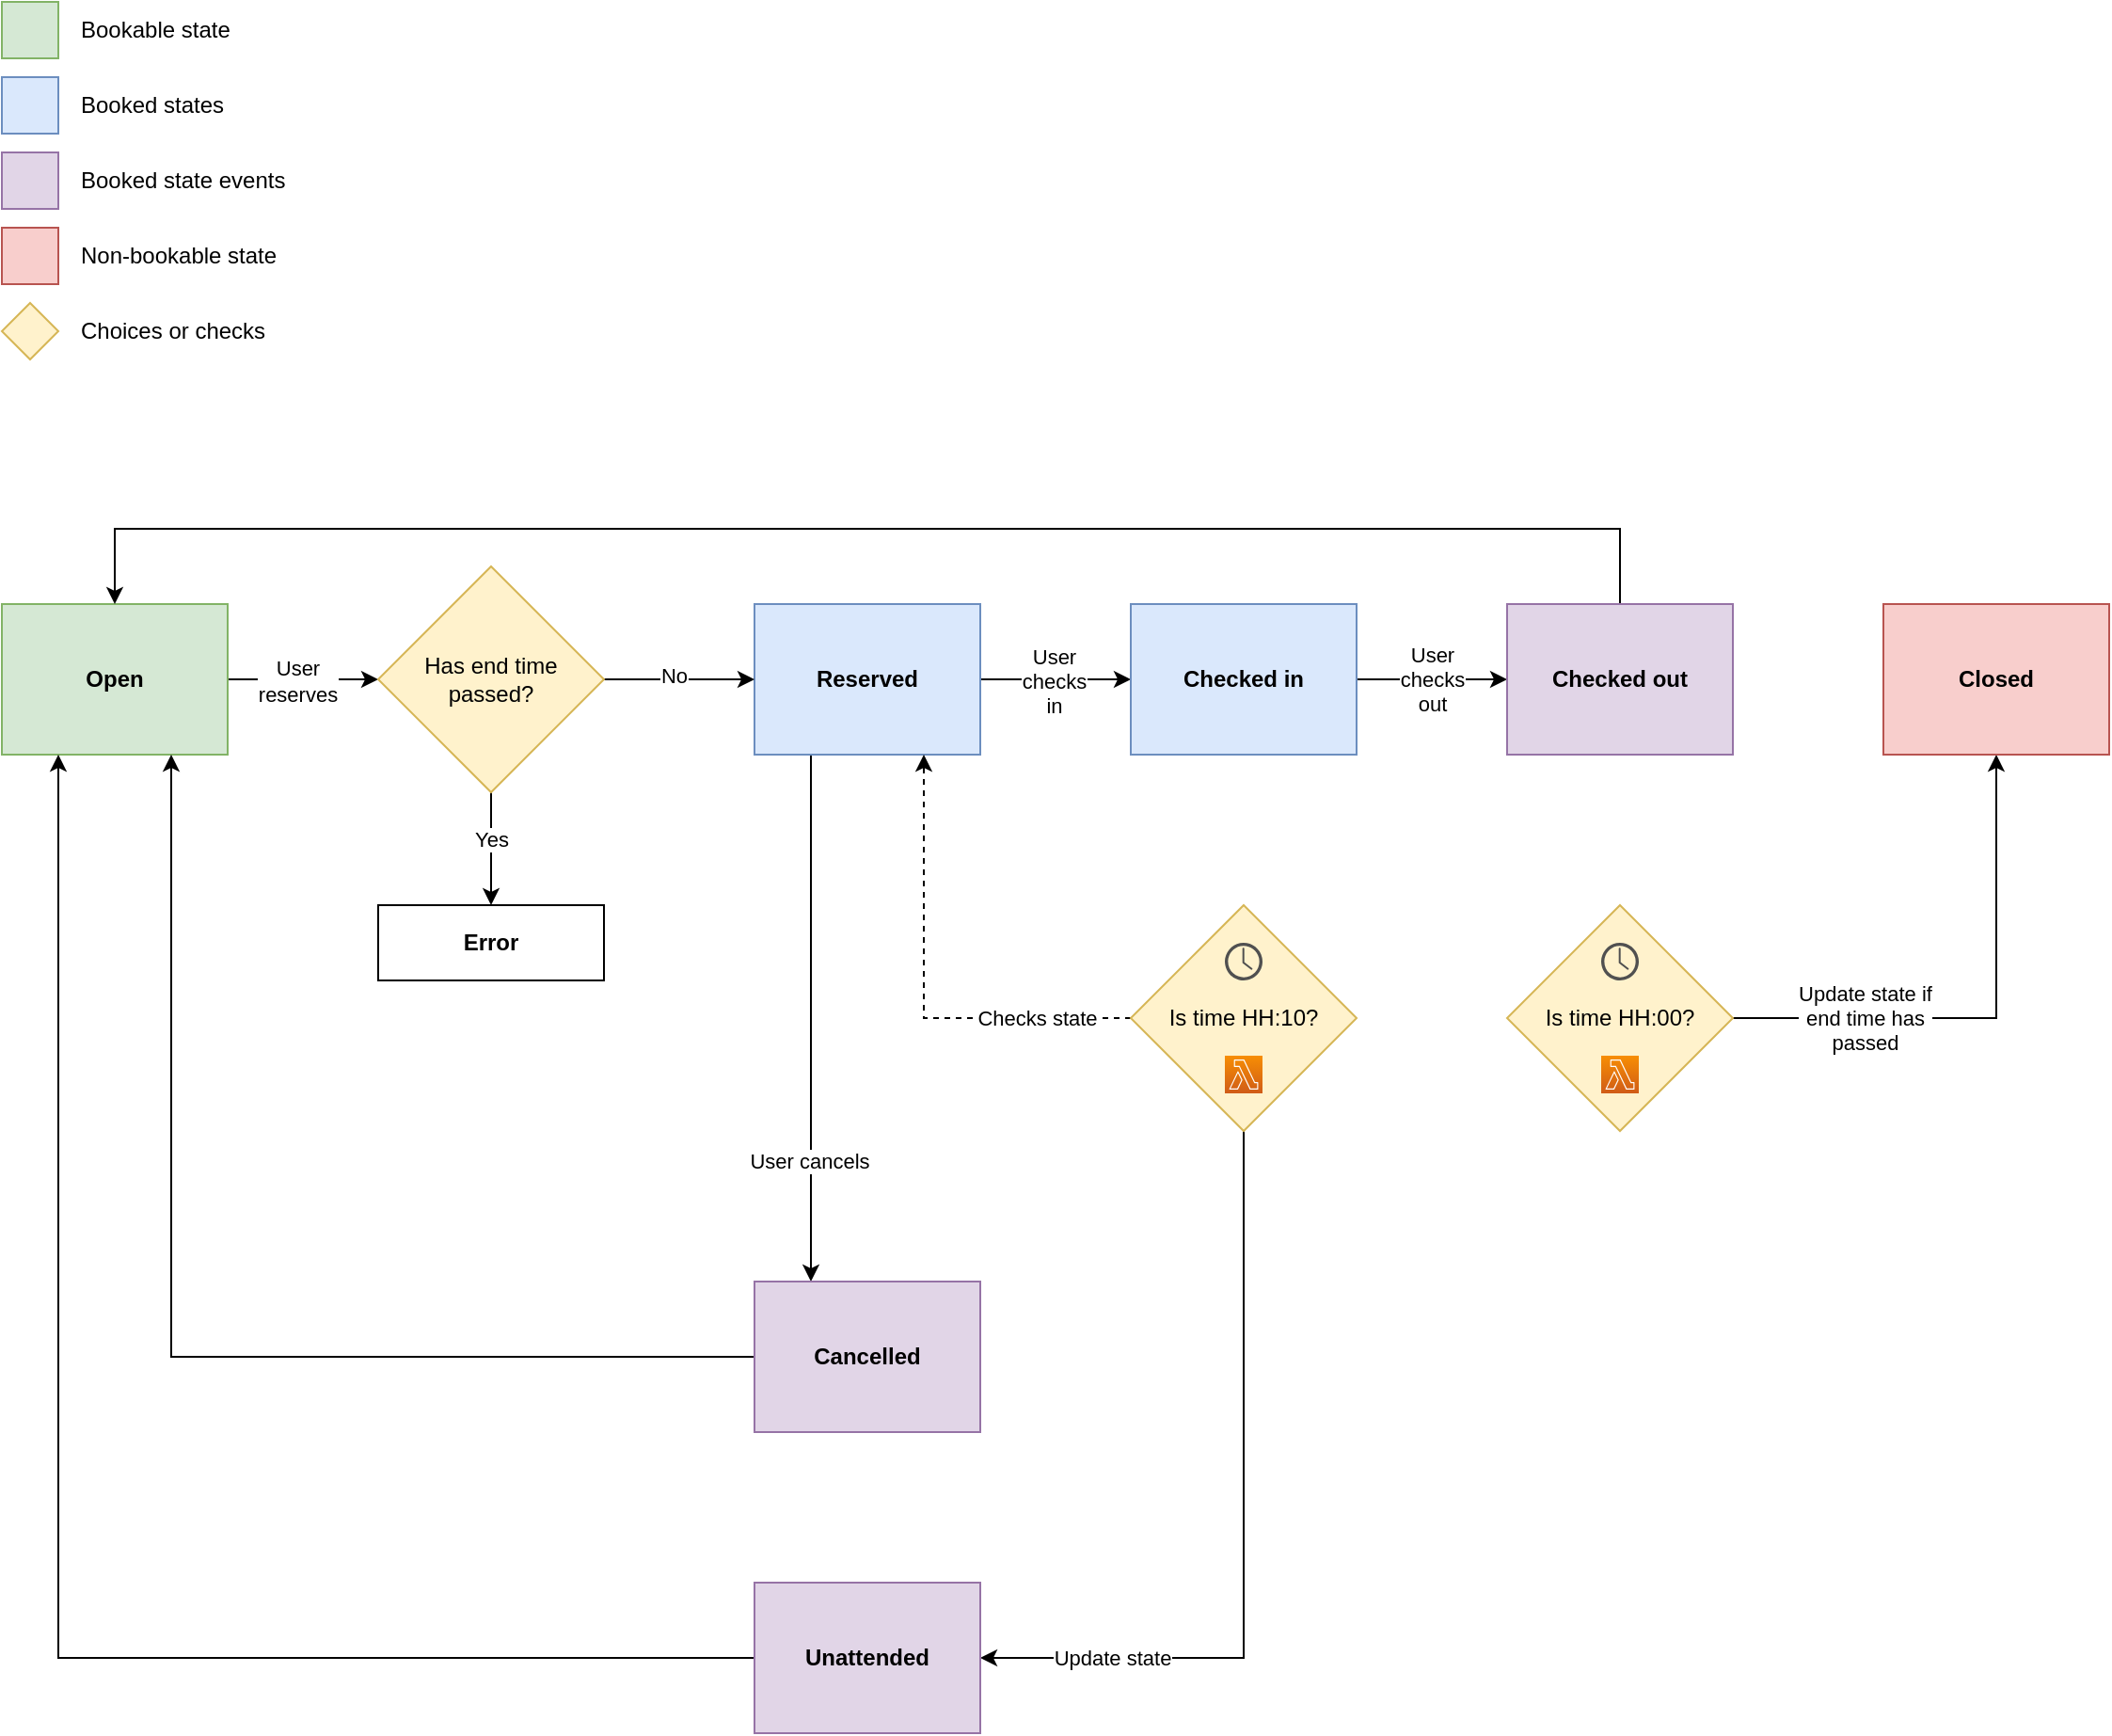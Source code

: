 <mxfile version="16.5.1" type="device"><diagram id="BuRhm-uZ7tv-13Fg10G-" name="Page-1"><mxGraphModel dx="1298" dy="892" grid="1" gridSize="10" guides="1" tooltips="1" connect="1" arrows="1" fold="1" page="1" pageScale="1" pageWidth="827" pageHeight="1169" math="0" shadow="0"><root><mxCell id="0"/><mxCell id="1" parent="0"/><mxCell id="SUcHIQ3tKM9S0CKHczZx-3" style="edgeStyle=orthogonalEdgeStyle;rounded=0;orthogonalLoop=1;jettySize=auto;html=1;entryX=0;entryY=0.5;entryDx=0;entryDy=0;" parent="1" source="SUcHIQ3tKM9S0CKHczZx-1" target="YRIQ3PIrQD-Obagcx800-1" edge="1"><mxGeometry relative="1" as="geometry"/></mxCell><mxCell id="SUcHIQ3tKM9S0CKHczZx-18" value="User&lt;br&gt;reserves" style="edgeLabel;html=1;align=center;verticalAlign=middle;resizable=0;points=[];" parent="SUcHIQ3tKM9S0CKHczZx-3" vertex="1" connectable="0"><mxGeometry x="-0.045" relative="1" as="geometry"><mxPoint x="-94" as="offset"/></mxGeometry></mxCell><mxCell id="YRIQ3PIrQD-Obagcx800-3" value="User&lt;br&gt;reserves" style="edgeLabel;html=1;align=center;verticalAlign=middle;resizable=0;points=[];" parent="SUcHIQ3tKM9S0CKHczZx-3" vertex="1" connectable="0"><mxGeometry x="-0.075" y="-1" relative="1" as="geometry"><mxPoint as="offset"/></mxGeometry></mxCell><mxCell id="SUcHIQ3tKM9S0CKHczZx-1" value="Open" style="rounded=0;whiteSpace=wrap;html=1;fillColor=#d5e8d4;strokeColor=#82b366;fontStyle=1" parent="1" vertex="1"><mxGeometry x="80" y="360" width="120" height="80" as="geometry"/></mxCell><mxCell id="SUcHIQ3tKM9S0CKHczZx-5" style="edgeStyle=orthogonalEdgeStyle;rounded=0;orthogonalLoop=1;jettySize=auto;html=1;" parent="1" source="SUcHIQ3tKM9S0CKHczZx-2" target="SUcHIQ3tKM9S0CKHczZx-4" edge="1"><mxGeometry relative="1" as="geometry"/></mxCell><mxCell id="SUcHIQ3tKM9S0CKHczZx-19" value="User&lt;br&gt;checks&lt;br&gt;in" style="edgeLabel;html=1;align=center;verticalAlign=middle;resizable=0;points=[];" parent="SUcHIQ3tKM9S0CKHczZx-5" vertex="1" connectable="0"><mxGeometry x="-0.023" y="-1" relative="1" as="geometry"><mxPoint as="offset"/></mxGeometry></mxCell><mxCell id="SUcHIQ3tKM9S0CKHczZx-16" style="edgeStyle=orthogonalEdgeStyle;rounded=0;orthogonalLoop=1;jettySize=auto;html=1;exitX=0.25;exitY=1;exitDx=0;exitDy=0;entryX=0.25;entryY=0;entryDx=0;entryDy=0;" parent="1" source="SUcHIQ3tKM9S0CKHczZx-2" target="SUcHIQ3tKM9S0CKHczZx-15" edge="1"><mxGeometry relative="1" as="geometry"/></mxCell><mxCell id="SUcHIQ3tKM9S0CKHczZx-41" value="User cancels" style="edgeLabel;html=1;align=center;verticalAlign=middle;resizable=0;points=[];" parent="SUcHIQ3tKM9S0CKHczZx-16" vertex="1" connectable="0"><mxGeometry x="0.404" y="-1" relative="1" as="geometry"><mxPoint y="19" as="offset"/></mxGeometry></mxCell><mxCell id="SUcHIQ3tKM9S0CKHczZx-2" value="Reserved" style="rounded=0;whiteSpace=wrap;html=1;fillColor=#dae8fc;strokeColor=#6c8ebf;fontStyle=1" parent="1" vertex="1"><mxGeometry x="480" y="360" width="120" height="80" as="geometry"/></mxCell><mxCell id="SUcHIQ3tKM9S0CKHczZx-7" style="edgeStyle=orthogonalEdgeStyle;rounded=0;orthogonalLoop=1;jettySize=auto;html=1;entryX=0;entryY=0.5;entryDx=0;entryDy=0;" parent="1" source="SUcHIQ3tKM9S0CKHczZx-4" target="SUcHIQ3tKM9S0CKHczZx-6" edge="1"><mxGeometry relative="1" as="geometry"/></mxCell><mxCell id="SUcHIQ3tKM9S0CKHczZx-20" value="User&lt;br&gt;checks&lt;br&gt;out" style="edgeLabel;html=1;align=center;verticalAlign=middle;resizable=0;points=[];" parent="SUcHIQ3tKM9S0CKHczZx-7" vertex="1" connectable="0"><mxGeometry relative="1" as="geometry"><mxPoint as="offset"/></mxGeometry></mxCell><mxCell id="SUcHIQ3tKM9S0CKHczZx-4" value="Checked in" style="rounded=0;whiteSpace=wrap;html=1;fillColor=#dae8fc;strokeColor=#6c8ebf;fontStyle=1;" parent="1" vertex="1"><mxGeometry x="680" y="360" width="120" height="80" as="geometry"/></mxCell><mxCell id="SUcHIQ3tKM9S0CKHczZx-10" style="edgeStyle=orthogonalEdgeStyle;rounded=0;orthogonalLoop=1;jettySize=auto;html=1;entryX=0.5;entryY=0;entryDx=0;entryDy=0;" parent="1" source="SUcHIQ3tKM9S0CKHczZx-6" target="SUcHIQ3tKM9S0CKHczZx-1" edge="1"><mxGeometry relative="1" as="geometry"><Array as="points"><mxPoint x="940" y="320"/><mxPoint x="140" y="320"/></Array></mxGeometry></mxCell><mxCell id="SUcHIQ3tKM9S0CKHczZx-6" value="Checked out" style="rounded=0;whiteSpace=wrap;html=1;fillColor=#e1d5e7;strokeColor=#9673a6;fontStyle=1;" parent="1" vertex="1"><mxGeometry x="880" y="360" width="120" height="80" as="geometry"/></mxCell><mxCell id="SUcHIQ3tKM9S0CKHczZx-14" style="edgeStyle=orthogonalEdgeStyle;rounded=0;orthogonalLoop=1;jettySize=auto;html=1;" parent="1" source="SUcHIQ3tKM9S0CKHczZx-11" target="SUcHIQ3tKM9S0CKHczZx-13" edge="1"><mxGeometry relative="1" as="geometry"><Array as="points"><mxPoint x="740" y="920"/></Array></mxGeometry></mxCell><mxCell id="RIsNHCkJYDim3aLThMLC-2" value="Update state" style="edgeLabel;html=1;align=center;verticalAlign=middle;resizable=0;points=[];" parent="SUcHIQ3tKM9S0CKHczZx-14" vertex="1" connectable="0"><mxGeometry x="0.525" relative="1" as="geometry"><mxPoint x="-30" as="offset"/></mxGeometry></mxCell><mxCell id="SUcHIQ3tKM9S0CKHczZx-33" style="edgeStyle=orthogonalEdgeStyle;rounded=0;orthogonalLoop=1;jettySize=auto;html=1;exitX=0;exitY=0.5;exitDx=0;exitDy=0;entryX=0.75;entryY=1;entryDx=0;entryDy=0;dashed=1;" parent="1" source="SUcHIQ3tKM9S0CKHczZx-11" target="SUcHIQ3tKM9S0CKHczZx-2" edge="1"><mxGeometry relative="1" as="geometry"/></mxCell><mxCell id="RIsNHCkJYDim3aLThMLC-1" value="Checks state" style="edgeLabel;html=1;align=center;verticalAlign=middle;resizable=0;points=[];" parent="SUcHIQ3tKM9S0CKHczZx-33" vertex="1" connectable="0"><mxGeometry x="-0.381" y="2" relative="1" as="geometry"><mxPoint x="27" y="-2" as="offset"/></mxGeometry></mxCell><mxCell id="SUcHIQ3tKM9S0CKHczZx-11" value="Is time HH:10?" style="rhombus;whiteSpace=wrap;html=1;fillColor=#fff2cc;strokeColor=#d6b656;" parent="1" vertex="1"><mxGeometry x="680" y="520" width="120" height="120" as="geometry"/></mxCell><mxCell id="SUcHIQ3tKM9S0CKHczZx-17" style="edgeStyle=orthogonalEdgeStyle;rounded=0;orthogonalLoop=1;jettySize=auto;html=1;exitX=1;exitY=0.5;exitDx=0;exitDy=0;entryX=0.25;entryY=1;entryDx=0;entryDy=0;" parent="1" source="SUcHIQ3tKM9S0CKHczZx-13" target="SUcHIQ3tKM9S0CKHczZx-1" edge="1"><mxGeometry relative="1" as="geometry"><Array as="points"><mxPoint x="110" y="920"/></Array></mxGeometry></mxCell><mxCell id="SUcHIQ3tKM9S0CKHczZx-13" value="Unattended" style="rounded=0;whiteSpace=wrap;html=1;fillColor=#e1d5e7;strokeColor=#9673a6;fontStyle=1;" parent="1" vertex="1"><mxGeometry x="480" y="880" width="120" height="80" as="geometry"/></mxCell><mxCell id="SUcHIQ3tKM9S0CKHczZx-26" style="edgeStyle=orthogonalEdgeStyle;rounded=0;orthogonalLoop=1;jettySize=auto;html=1;exitX=0;exitY=0.5;exitDx=0;exitDy=0;entryX=0.75;entryY=1;entryDx=0;entryDy=0;" parent="1" source="SUcHIQ3tKM9S0CKHczZx-15" target="SUcHIQ3tKM9S0CKHczZx-1" edge="1"><mxGeometry relative="1" as="geometry"/></mxCell><mxCell id="SUcHIQ3tKM9S0CKHczZx-15" value="Cancelled" style="rounded=0;whiteSpace=wrap;html=1;fillColor=#e1d5e7;strokeColor=#9673a6;fontStyle=1;" parent="1" vertex="1"><mxGeometry x="480" y="720" width="120" height="80" as="geometry"/></mxCell><mxCell id="SUcHIQ3tKM9S0CKHczZx-23" style="edgeStyle=orthogonalEdgeStyle;rounded=0;orthogonalLoop=1;jettySize=auto;html=1;entryX=0.5;entryY=1;entryDx=0;entryDy=0;" parent="1" source="SUcHIQ3tKM9S0CKHczZx-21" target="SUcHIQ3tKM9S0CKHczZx-29" edge="1"><mxGeometry relative="1" as="geometry"><Array as="points"><mxPoint x="1140" y="580"/></Array></mxGeometry></mxCell><mxCell id="SUcHIQ3tKM9S0CKHczZx-28" value="Update state if&lt;br&gt;end time has&lt;br&gt;passed" style="edgeLabel;html=1;align=center;verticalAlign=middle;resizable=0;points=[];" parent="SUcHIQ3tKM9S0CKHczZx-23" vertex="1" connectable="0"><mxGeometry x="-0.745" y="-2" relative="1" as="geometry"><mxPoint x="34" y="-2" as="offset"/></mxGeometry></mxCell><mxCell id="SUcHIQ3tKM9S0CKHczZx-21" value="Is time HH:00?" style="rhombus;whiteSpace=wrap;html=1;fillColor=#fff2cc;strokeColor=#d6b656;" parent="1" vertex="1"><mxGeometry x="880" y="520" width="120" height="120" as="geometry"/></mxCell><mxCell id="SUcHIQ3tKM9S0CKHczZx-29" value="Closed" style="rounded=0;whiteSpace=wrap;html=1;fillColor=#f8cecc;strokeColor=#b85450;fontStyle=1" parent="1" vertex="1"><mxGeometry x="1080" y="360" width="120" height="80" as="geometry"/></mxCell><mxCell id="SUcHIQ3tKM9S0CKHczZx-36" value="" style="sketch=0;pointerEvents=1;shadow=0;dashed=0;html=1;strokeColor=none;fillColor=#505050;labelPosition=center;verticalLabelPosition=bottom;verticalAlign=top;outlineConnect=0;align=center;shape=mxgraph.office.concepts.clock;" parent="1" vertex="1"><mxGeometry x="930" y="540" width="20" height="20" as="geometry"/></mxCell><mxCell id="SUcHIQ3tKM9S0CKHczZx-37" value="" style="sketch=0;pointerEvents=1;shadow=0;dashed=0;html=1;strokeColor=none;fillColor=#505050;labelPosition=center;verticalLabelPosition=bottom;verticalAlign=top;outlineConnect=0;align=center;shape=mxgraph.office.concepts.clock;" parent="1" vertex="1"><mxGeometry x="730" y="540" width="20" height="20" as="geometry"/></mxCell><mxCell id="SUcHIQ3tKM9S0CKHczZx-38" value="" style="sketch=0;points=[[0,0,0],[0.25,0,0],[0.5,0,0],[0.75,0,0],[1,0,0],[0,1,0],[0.25,1,0],[0.5,1,0],[0.75,1,0],[1,1,0],[0,0.25,0],[0,0.5,0],[0,0.75,0],[1,0.25,0],[1,0.5,0],[1,0.75,0]];outlineConnect=0;fontColor=#232F3E;gradientColor=#F78E04;gradientDirection=north;fillColor=#D05C17;strokeColor=#ffffff;dashed=0;verticalLabelPosition=bottom;verticalAlign=top;align=center;html=1;fontSize=12;fontStyle=0;aspect=fixed;shape=mxgraph.aws4.resourceIcon;resIcon=mxgraph.aws4.lambda;" parent="1" vertex="1"><mxGeometry x="930" y="600" width="20" height="20" as="geometry"/></mxCell><mxCell id="SUcHIQ3tKM9S0CKHczZx-39" value="" style="sketch=0;points=[[0,0,0],[0.25,0,0],[0.5,0,0],[0.75,0,0],[1,0,0],[0,1,0],[0.25,1,0],[0.5,1,0],[0.75,1,0],[1,1,0],[0,0.25,0],[0,0.5,0],[0,0.75,0],[1,0.25,0],[1,0.5,0],[1,0.75,0]];outlineConnect=0;fontColor=#232F3E;gradientColor=#F78E04;gradientDirection=north;fillColor=#D05C17;strokeColor=#ffffff;dashed=0;verticalLabelPosition=bottom;verticalAlign=top;align=center;html=1;fontSize=12;fontStyle=0;aspect=fixed;shape=mxgraph.aws4.resourceIcon;resIcon=mxgraph.aws4.lambda;" parent="1" vertex="1"><mxGeometry x="730" y="600" width="20" height="20" as="geometry"/></mxCell><mxCell id="SUcHIQ3tKM9S0CKHczZx-44" value="" style="rounded=0;whiteSpace=wrap;html=1;fillColor=#d5e8d4;strokeColor=#82b366;" parent="1" vertex="1"><mxGeometry x="80" y="40" width="30" height="30" as="geometry"/></mxCell><mxCell id="SUcHIQ3tKM9S0CKHczZx-45" value="Bookable state" style="text;html=1;strokeColor=none;fillColor=none;align=left;verticalAlign=middle;whiteSpace=wrap;rounded=0;" parent="1" vertex="1"><mxGeometry x="120" y="40" width="160" height="30" as="geometry"/></mxCell><mxCell id="SUcHIQ3tKM9S0CKHczZx-46" value="" style="rounded=0;whiteSpace=wrap;html=1;fillColor=#dae8fc;strokeColor=#6c8ebf;" parent="1" vertex="1"><mxGeometry x="80" y="80" width="30" height="30" as="geometry"/></mxCell><mxCell id="SUcHIQ3tKM9S0CKHczZx-47" value="Booked states" style="text;html=1;strokeColor=none;fillColor=none;align=left;verticalAlign=middle;whiteSpace=wrap;rounded=0;" parent="1" vertex="1"><mxGeometry x="120" y="80" width="160" height="30" as="geometry"/></mxCell><mxCell id="SUcHIQ3tKM9S0CKHczZx-48" value="" style="rounded=0;whiteSpace=wrap;html=1;fillColor=#e1d5e7;strokeColor=#9673a6;" parent="1" vertex="1"><mxGeometry x="80" y="120" width="30" height="30" as="geometry"/></mxCell><mxCell id="SUcHIQ3tKM9S0CKHczZx-49" value="Booked state events" style="text;html=1;strokeColor=none;fillColor=none;align=left;verticalAlign=middle;whiteSpace=wrap;rounded=0;" parent="1" vertex="1"><mxGeometry x="120" y="120" width="160" height="30" as="geometry"/></mxCell><mxCell id="SUcHIQ3tKM9S0CKHczZx-50" value="" style="rounded=0;whiteSpace=wrap;html=1;fillColor=#f8cecc;strokeColor=#b85450;" parent="1" vertex="1"><mxGeometry x="80" y="160" width="30" height="30" as="geometry"/></mxCell><mxCell id="SUcHIQ3tKM9S0CKHczZx-51" value="Non-bookable state" style="text;html=1;strokeColor=none;fillColor=none;align=left;verticalAlign=middle;whiteSpace=wrap;rounded=0;" parent="1" vertex="1"><mxGeometry x="120" y="160" width="160" height="30" as="geometry"/></mxCell><mxCell id="SUcHIQ3tKM9S0CKHczZx-52" value="" style="rhombus;whiteSpace=wrap;html=1;fillColor=#fff2cc;strokeColor=#d6b656;" parent="1" vertex="1"><mxGeometry x="80" y="200" width="30" height="30" as="geometry"/></mxCell><mxCell id="SUcHIQ3tKM9S0CKHczZx-53" value="Choices or checks" style="text;html=1;strokeColor=none;fillColor=none;align=left;verticalAlign=middle;whiteSpace=wrap;rounded=0;" parent="1" vertex="1"><mxGeometry x="120" y="200" width="160" height="30" as="geometry"/></mxCell><mxCell id="YRIQ3PIrQD-Obagcx800-2" style="edgeStyle=orthogonalEdgeStyle;rounded=0;orthogonalLoop=1;jettySize=auto;html=1;entryX=0;entryY=0.5;entryDx=0;entryDy=0;" parent="1" source="YRIQ3PIrQD-Obagcx800-1" target="SUcHIQ3tKM9S0CKHczZx-2" edge="1"><mxGeometry relative="1" as="geometry"/></mxCell><mxCell id="YRIQ3PIrQD-Obagcx800-4" value="No" style="edgeLabel;html=1;align=center;verticalAlign=middle;resizable=0;points=[];" parent="YRIQ3PIrQD-Obagcx800-2" vertex="1" connectable="0"><mxGeometry x="-0.075" y="2" relative="1" as="geometry"><mxPoint as="offset"/></mxGeometry></mxCell><mxCell id="YRIQ3PIrQD-Obagcx800-6" style="edgeStyle=orthogonalEdgeStyle;rounded=0;orthogonalLoop=1;jettySize=auto;html=1;entryX=0.5;entryY=0;entryDx=0;entryDy=0;" parent="1" source="YRIQ3PIrQD-Obagcx800-1" target="YRIQ3PIrQD-Obagcx800-5" edge="1"><mxGeometry relative="1" as="geometry"/></mxCell><mxCell id="SxyspSCgSipvqLvs6XB9-1" value="Yes" style="edgeLabel;html=1;align=center;verticalAlign=middle;resizable=0;points=[];" parent="YRIQ3PIrQD-Obagcx800-6" vertex="1" connectable="0"><mxGeometry x="-0.167" relative="1" as="geometry"><mxPoint as="offset"/></mxGeometry></mxCell><mxCell id="YRIQ3PIrQD-Obagcx800-1" value="Has end time passed?" style="rhombus;whiteSpace=wrap;html=1;fillColor=#fff2cc;strokeColor=#d6b656;fontStyle=0" parent="1" vertex="1"><mxGeometry x="280" y="340" width="120" height="120" as="geometry"/></mxCell><mxCell id="YRIQ3PIrQD-Obagcx800-5" value="Error" style="rounded=0;whiteSpace=wrap;html=1;fontStyle=1" parent="1" vertex="1"><mxGeometry x="280" y="520" width="120" height="40" as="geometry"/></mxCell></root></mxGraphModel></diagram></mxfile>